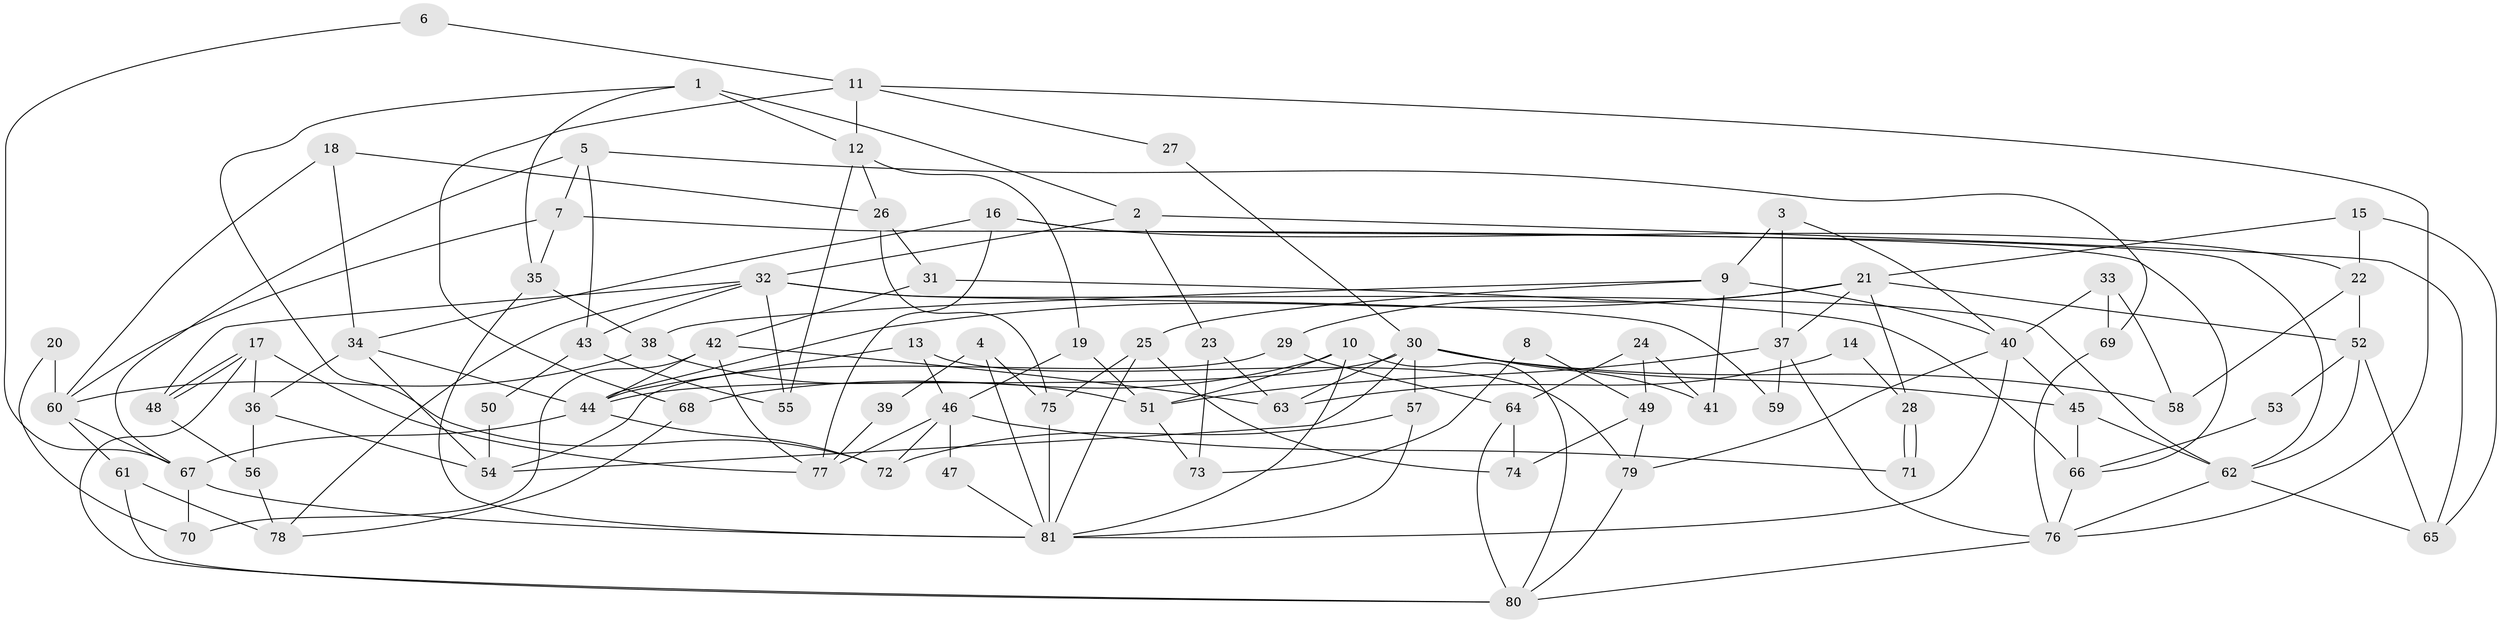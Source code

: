 // Generated by graph-tools (version 1.1) at 2025/02/03/09/25 03:02:10]
// undirected, 81 vertices, 162 edges
graph export_dot {
graph [start="1"]
  node [color=gray90,style=filled];
  1;
  2;
  3;
  4;
  5;
  6;
  7;
  8;
  9;
  10;
  11;
  12;
  13;
  14;
  15;
  16;
  17;
  18;
  19;
  20;
  21;
  22;
  23;
  24;
  25;
  26;
  27;
  28;
  29;
  30;
  31;
  32;
  33;
  34;
  35;
  36;
  37;
  38;
  39;
  40;
  41;
  42;
  43;
  44;
  45;
  46;
  47;
  48;
  49;
  50;
  51;
  52;
  53;
  54;
  55;
  56;
  57;
  58;
  59;
  60;
  61;
  62;
  63;
  64;
  65;
  66;
  67;
  68;
  69;
  70;
  71;
  72;
  73;
  74;
  75;
  76;
  77;
  78;
  79;
  80;
  81;
  1 -- 12;
  1 -- 35;
  1 -- 2;
  1 -- 72;
  2 -- 65;
  2 -- 23;
  2 -- 32;
  3 -- 9;
  3 -- 37;
  3 -- 40;
  4 -- 75;
  4 -- 81;
  4 -- 39;
  5 -- 67;
  5 -- 7;
  5 -- 43;
  5 -- 69;
  6 -- 11;
  6 -- 67;
  7 -- 66;
  7 -- 60;
  7 -- 35;
  8 -- 49;
  8 -- 73;
  9 -- 38;
  9 -- 40;
  9 -- 25;
  9 -- 41;
  10 -- 80;
  10 -- 81;
  10 -- 51;
  10 -- 68;
  11 -- 68;
  11 -- 12;
  11 -- 27;
  11 -- 76;
  12 -- 55;
  12 -- 19;
  12 -- 26;
  13 -- 79;
  13 -- 44;
  13 -- 46;
  14 -- 63;
  14 -- 28;
  15 -- 22;
  15 -- 65;
  15 -- 21;
  16 -- 77;
  16 -- 62;
  16 -- 22;
  16 -- 34;
  17 -- 48;
  17 -- 48;
  17 -- 77;
  17 -- 36;
  17 -- 80;
  18 -- 34;
  18 -- 60;
  18 -- 26;
  19 -- 51;
  19 -- 46;
  20 -- 70;
  20 -- 60;
  21 -- 44;
  21 -- 28;
  21 -- 29;
  21 -- 37;
  21 -- 52;
  22 -- 58;
  22 -- 52;
  23 -- 63;
  23 -- 73;
  24 -- 64;
  24 -- 41;
  24 -- 49;
  25 -- 75;
  25 -- 74;
  25 -- 81;
  26 -- 31;
  26 -- 75;
  27 -- 30;
  28 -- 71;
  28 -- 71;
  29 -- 54;
  29 -- 64;
  30 -- 57;
  30 -- 44;
  30 -- 41;
  30 -- 45;
  30 -- 54;
  30 -- 58;
  30 -- 63;
  31 -- 66;
  31 -- 42;
  32 -- 62;
  32 -- 43;
  32 -- 48;
  32 -- 55;
  32 -- 59;
  32 -- 78;
  33 -- 69;
  33 -- 40;
  33 -- 58;
  34 -- 36;
  34 -- 44;
  34 -- 54;
  35 -- 81;
  35 -- 38;
  36 -- 54;
  36 -- 56;
  37 -- 76;
  37 -- 51;
  37 -- 59;
  38 -- 51;
  38 -- 60;
  39 -- 77;
  40 -- 45;
  40 -- 79;
  40 -- 81;
  42 -- 44;
  42 -- 63;
  42 -- 70;
  42 -- 77;
  43 -- 50;
  43 -- 55;
  44 -- 67;
  44 -- 72;
  45 -- 62;
  45 -- 66;
  46 -- 72;
  46 -- 47;
  46 -- 71;
  46 -- 77;
  47 -- 81;
  48 -- 56;
  49 -- 74;
  49 -- 79;
  50 -- 54;
  51 -- 73;
  52 -- 53;
  52 -- 62;
  52 -- 65;
  53 -- 66;
  56 -- 78;
  57 -- 81;
  57 -- 72;
  60 -- 61;
  60 -- 67;
  61 -- 80;
  61 -- 78;
  62 -- 76;
  62 -- 65;
  64 -- 80;
  64 -- 74;
  66 -- 76;
  67 -- 81;
  67 -- 70;
  68 -- 78;
  69 -- 76;
  75 -- 81;
  76 -- 80;
  79 -- 80;
}
